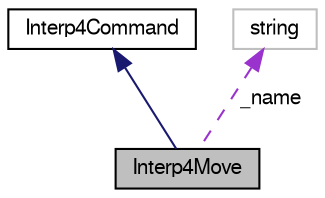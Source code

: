digraph "Interp4Move"
{
 // LATEX_PDF_SIZE
  edge [fontname="FreeSans",fontsize="10",labelfontname="FreeSans",labelfontsize="10"];
  node [fontname="FreeSans",fontsize="10",shape=record];
  Node1 [label="Interp4Move",height=0.2,width=0.4,color="black", fillcolor="grey75", style="filled", fontcolor="black",tooltip="Modeluje polecenie dla obiektu mobilnego, które wymusza jego ruch do przodu."];
  Node2 -> Node1 [dir="back",color="midnightblue",fontsize="10",style="solid",fontname="FreeSans"];
  Node2 [label="Interp4Command",height=0.2,width=0.4,color="black", fillcolor="white", style="filled",URL="$classInterp4Command.html",tooltip="Modeluje abstrakcyjne polecenie dla robota mobilnego."];
  Node3 -> Node1 [dir="back",color="darkorchid3",fontsize="10",style="dashed",label=" _name" ,fontname="FreeSans"];
  Node3 [label="string",height=0.2,width=0.4,color="grey75", fillcolor="white", style="filled",tooltip=" "];
}
